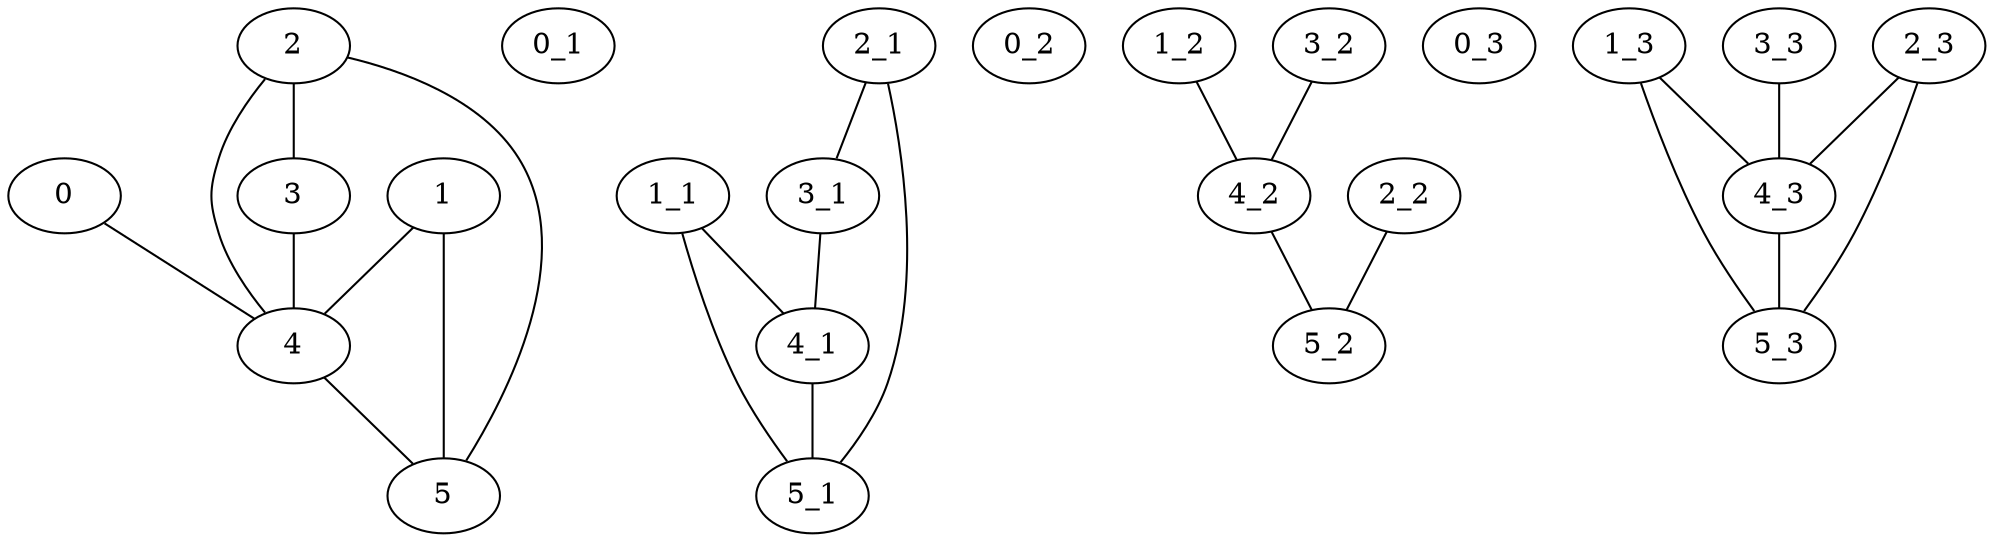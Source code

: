 graph "Graf i jego rodzina" {
	subgraph "Graf podstawowy" {
		0 [label=0]
		0 -- 4
		1 [label=1]
		1 -- 4
		1 -- 5
		2 [label=2]
		2 -- 3
		2 -- 4
		2 -- 5
		3 [label=3]
		3 -- 4
		4 [label=4]
		4 -- 5
		5 [label=5]
	}
	subgraph "Graph 1" {
		"0_1" [label="0_1"]
		"1_1" [label="1_1"]
		"1_1" -- "4_1"
		"1_1" -- "5_1"
		"2_1" [label="2_1"]
		"2_1" -- "3_1"
		"2_1" -- "5_1"
		"3_1" [label="3_1"]
		"3_1" -- "4_1"
		"4_1" [label="4_1"]
		"4_1" -- "5_1"
		"5_1" [label="5_1"]
	}
	subgraph "Graph 2" {
		"0_2" [label="0_2"]
		"1_2" [label="1_2"]
		"1_2" -- "4_2"
		"2_2" [label="2_2"]
		"2_2" -- "5_2"
		"3_2" [label="3_2"]
		"3_2" -- "4_2"
		"4_2" [label="4_2"]
		"4_2" -- "5_2"
		"5_2" [label="5_2"]
	}
	subgraph "Graph 3" {
		"0_3" [label="0_3"]
		"1_3" [label="1_3"]
		"1_3" -- "4_3"
		"1_3" -- "5_3"
		"2_3" [label="2_3"]
		"2_3" -- "4_3"
		"2_3" -- "5_3"
		"3_3" [label="3_3"]
		"3_3" -- "4_3"
		"4_3" [label="4_3"]
		"4_3" -- "5_3"
		"5_3" [label="5_3"]
	}
}
